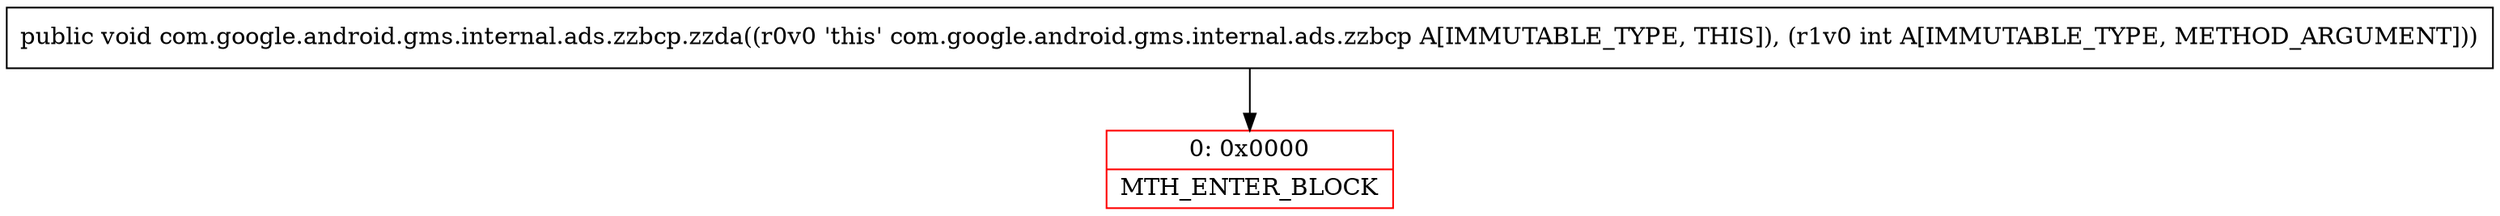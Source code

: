 digraph "CFG forcom.google.android.gms.internal.ads.zzbcp.zzda(I)V" {
subgraph cluster_Region_326046798 {
label = "R(0)";
node [shape=record,color=blue];
}
Node_0 [shape=record,color=red,label="{0\:\ 0x0000|MTH_ENTER_BLOCK\l}"];
MethodNode[shape=record,label="{public void com.google.android.gms.internal.ads.zzbcp.zzda((r0v0 'this' com.google.android.gms.internal.ads.zzbcp A[IMMUTABLE_TYPE, THIS]), (r1v0 int A[IMMUTABLE_TYPE, METHOD_ARGUMENT])) }"];
MethodNode -> Node_0;
}

